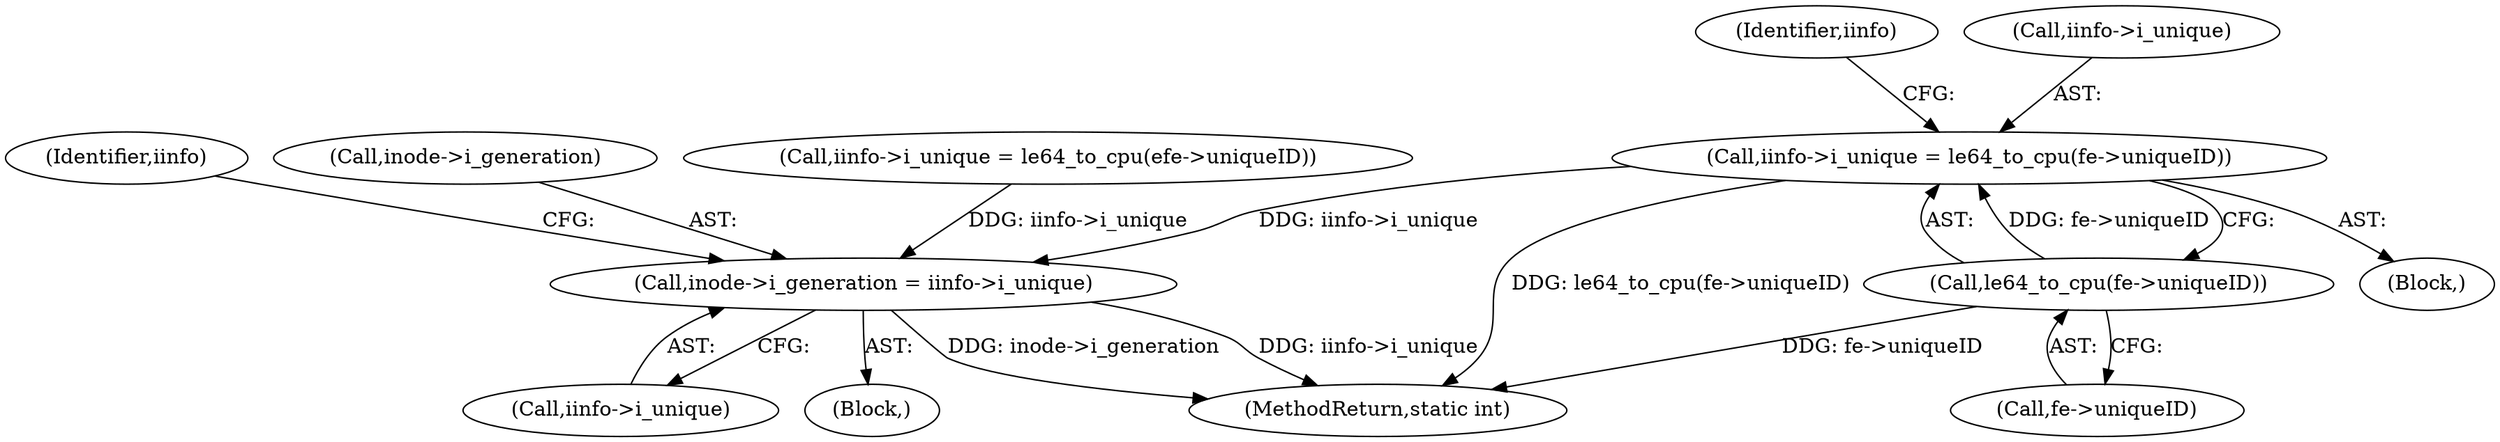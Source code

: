 digraph "0_linux_e159332b9af4b04d882dbcfe1bb0117f0a6d4b58@pointer" {
"1000835" [label="(Call,iinfo->i_unique = le64_to_cpu(fe->uniqueID))"];
"1000839" [label="(Call,le64_to_cpu(fe->uniqueID))"];
"1000985" [label="(Call,inode->i_generation = iinfo->i_unique)"];
"1000989" [label="(Call,iinfo->i_unique)"];
"1000835" [label="(Call,iinfo->i_unique = le64_to_cpu(fe->uniqueID))"];
"1000109" [label="(Block,)"];
"1000767" [label="(Block,)"];
"1000840" [label="(Call,fe->uniqueID)"];
"1000845" [label="(Identifier,iinfo)"];
"1000836" [label="(Call,iinfo->i_unique)"];
"1000953" [label="(Call,iinfo->i_unique = le64_to_cpu(efe->uniqueID))"];
"1001226" [label="(MethodReturn,static int)"];
"1000839" [label="(Call,le64_to_cpu(fe->uniqueID))"];
"1000995" [label="(Identifier,iinfo)"];
"1000985" [label="(Call,inode->i_generation = iinfo->i_unique)"];
"1000986" [label="(Call,inode->i_generation)"];
"1000835" -> "1000767"  [label="AST: "];
"1000835" -> "1000839"  [label="CFG: "];
"1000836" -> "1000835"  [label="AST: "];
"1000839" -> "1000835"  [label="AST: "];
"1000845" -> "1000835"  [label="CFG: "];
"1000835" -> "1001226"  [label="DDG: le64_to_cpu(fe->uniqueID)"];
"1000839" -> "1000835"  [label="DDG: fe->uniqueID"];
"1000835" -> "1000985"  [label="DDG: iinfo->i_unique"];
"1000839" -> "1000840"  [label="CFG: "];
"1000840" -> "1000839"  [label="AST: "];
"1000839" -> "1001226"  [label="DDG: fe->uniqueID"];
"1000985" -> "1000109"  [label="AST: "];
"1000985" -> "1000989"  [label="CFG: "];
"1000986" -> "1000985"  [label="AST: "];
"1000989" -> "1000985"  [label="AST: "];
"1000995" -> "1000985"  [label="CFG: "];
"1000985" -> "1001226"  [label="DDG: iinfo->i_unique"];
"1000985" -> "1001226"  [label="DDG: inode->i_generation"];
"1000953" -> "1000985"  [label="DDG: iinfo->i_unique"];
}
